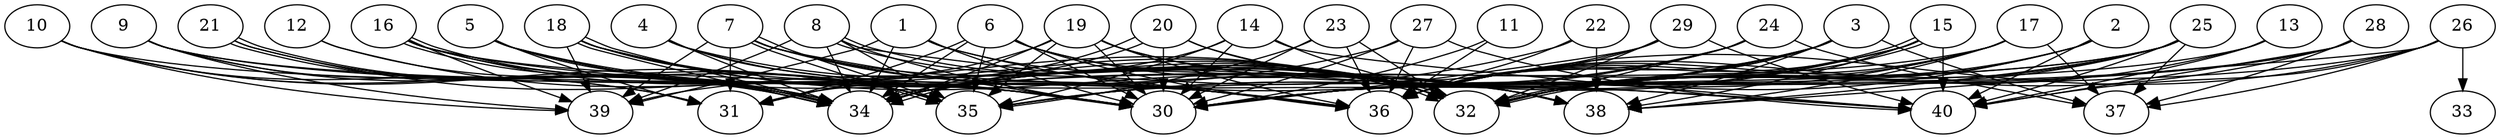 // DAG automatically generated by daggen at Thu Oct  3 14:06:48 2019
// ./daggen --dot -n 40 --ccr 0.4 --fat 0.9 --regular 0.9 --density 0.9 --mindata 5242880 --maxdata 52428800 
digraph G {
  1 [size="126873600", alpha="0.18", expect_size="50749440"] 
  1 -> 30 [size ="50749440"]
  1 -> 32 [size ="50749440"]
  1 -> 34 [size ="50749440"]
  1 -> 39 [size ="50749440"]
  1 -> 40 [size ="50749440"]
  2 [size="78707200", alpha="0.19", expect_size="31482880"] 
  2 -> 30 [size ="31482880"]
  2 -> 32 [size ="31482880"]
  2 -> 36 [size ="31482880"]
  2 -> 40 [size ="31482880"]
  3 [size="117186560", alpha="0.02", expect_size="46874624"] 
  3 -> 30 [size ="46874624"]
  3 -> 32 [size ="46874624"]
  3 -> 34 [size ="46874624"]
  3 -> 35 [size ="46874624"]
  3 -> 36 [size ="46874624"]
  3 -> 37 [size ="46874624"]
  3 -> 38 [size ="46874624"]
  4 [size="46786560", alpha="0.16", expect_size="18714624"] 
  4 -> 30 [size ="18714624"]
  4 -> 32 [size ="18714624"]
  4 -> 34 [size ="18714624"]
  4 -> 35 [size ="18714624"]
  5 [size="39848960", alpha="0.10", expect_size="15939584"] 
  5 -> 30 [size ="15939584"]
  5 -> 31 [size ="15939584"]
  5 -> 32 [size ="15939584"]
  5 -> 34 [size ="15939584"]
  5 -> 36 [size ="15939584"]
  6 [size="96373760", alpha="0.16", expect_size="38549504"] 
  6 -> 30 [size ="38549504"]
  6 -> 31 [size ="38549504"]
  6 -> 32 [size ="38549504"]
  6 -> 34 [size ="38549504"]
  6 -> 35 [size ="38549504"]
  6 -> 36 [size ="38549504"]
  6 -> 38 [size ="38549504"]
  7 [size="82944000", alpha="0.10", expect_size="33177600"] 
  7 -> 30 [size ="33177600"]
  7 -> 31 [size ="33177600"]
  7 -> 32 [size ="33177600"]
  7 -> 35 [size ="33177600"]
  7 -> 35 [size ="33177600"]
  7 -> 36 [size ="33177600"]
  7 -> 38 [size ="33177600"]
  7 -> 39 [size ="33177600"]
  8 [size="91673600", alpha="0.04", expect_size="36669440"] 
  8 -> 30 [size ="36669440"]
  8 -> 32 [size ="36669440"]
  8 -> 32 [size ="36669440"]
  8 -> 34 [size ="36669440"]
  8 -> 35 [size ="36669440"]
  8 -> 36 [size ="36669440"]
  8 -> 39 [size ="36669440"]
  9 [size="17431040", alpha="0.10", expect_size="6972416"] 
  9 -> 30 [size ="6972416"]
  9 -> 31 [size ="6972416"]
  9 -> 34 [size ="6972416"]
  9 -> 36 [size ="6972416"]
  9 -> 39 [size ="6972416"]
  10 [size="37370880", alpha="0.08", expect_size="14948352"] 
  10 -> 30 [size ="14948352"]
  10 -> 31 [size ="14948352"]
  10 -> 34 [size ="14948352"]
  10 -> 35 [size ="14948352"]
  10 -> 39 [size ="14948352"]
  11 [size="77509120", alpha="0.04", expect_size="31003648"] 
  11 -> 30 [size ="31003648"]
  11 -> 36 [size ="31003648"]
  12 [size="66524160", alpha="0.16", expect_size="26609664"] 
  12 -> 30 [size ="26609664"]
  12 -> 34 [size ="26609664"]
  13 [size="61304320", alpha="0.13", expect_size="24521728"] 
  13 -> 30 [size ="24521728"]
  13 -> 32 [size ="24521728"]
  13 -> 40 [size ="24521728"]
  14 [size="73282560", alpha="0.04", expect_size="29313024"] 
  14 -> 30 [size ="29313024"]
  14 -> 32 [size ="29313024"]
  14 -> 34 [size ="29313024"]
  14 -> 35 [size ="29313024"]
  14 -> 40 [size ="29313024"]
  15 [size="48844800", alpha="0.01", expect_size="19537920"] 
  15 -> 32 [size ="19537920"]
  15 -> 32 [size ="19537920"]
  15 -> 34 [size ="19537920"]
  15 -> 35 [size ="19537920"]
  15 -> 36 [size ="19537920"]
  15 -> 38 [size ="19537920"]
  15 -> 40 [size ="19537920"]
  16 [size="109570560", alpha="0.16", expect_size="43828224"] 
  16 -> 30 [size ="43828224"]
  16 -> 34 [size ="43828224"]
  16 -> 34 [size ="43828224"]
  16 -> 35 [size ="43828224"]
  16 -> 36 [size ="43828224"]
  16 -> 39 [size ="43828224"]
  16 -> 40 [size ="43828224"]
  17 [size="87203840", alpha="0.09", expect_size="34881536"] 
  17 -> 30 [size ="34881536"]
  17 -> 32 [size ="34881536"]
  17 -> 34 [size ="34881536"]
  17 -> 36 [size ="34881536"]
  17 -> 37 [size ="34881536"]
  17 -> 38 [size ="34881536"]
  18 [size="27299840", alpha="0.04", expect_size="10919936"] 
  18 -> 32 [size ="10919936"]
  18 -> 34 [size ="10919936"]
  18 -> 34 [size ="10919936"]
  18 -> 35 [size ="10919936"]
  18 -> 36 [size ="10919936"]
  18 -> 38 [size ="10919936"]
  18 -> 39 [size ="10919936"]
  19 [size="48445440", alpha="0.06", expect_size="19378176"] 
  19 -> 30 [size ="19378176"]
  19 -> 31 [size ="19378176"]
  19 -> 32 [size ="19378176"]
  19 -> 34 [size ="19378176"]
  19 -> 35 [size ="19378176"]
  19 -> 36 [size ="19378176"]
  19 -> 38 [size ="19378176"]
  20 [size="105164800", alpha="0.11", expect_size="42065920"] 
  20 -> 30 [size ="42065920"]
  20 -> 32 [size ="42065920"]
  20 -> 34 [size ="42065920"]
  20 -> 34 [size ="42065920"]
  20 -> 38 [size ="42065920"]
  21 [size="34065920", alpha="0.15", expect_size="13626368"] 
  21 -> 30 [size ="13626368"]
  21 -> 34 [size ="13626368"]
  21 -> 34 [size ="13626368"]
  21 -> 35 [size ="13626368"]
  22 [size="60572160", alpha="0.10", expect_size="24228864"] 
  22 -> 31 [size ="24228864"]
  22 -> 36 [size ="24228864"]
  22 -> 38 [size ="24228864"]
  23 [size="35031040", alpha="0.03", expect_size="14012416"] 
  23 -> 30 [size ="14012416"]
  23 -> 32 [size ="14012416"]
  23 -> 35 [size ="14012416"]
  23 -> 36 [size ="14012416"]
  24 [size="112499200", alpha="0.01", expect_size="44999680"] 
  24 -> 32 [size ="44999680"]
  24 -> 34 [size ="44999680"]
  24 -> 35 [size ="44999680"]
  24 -> 36 [size ="44999680"]
  24 -> 37 [size ="44999680"]
  25 [size="17543680", alpha="0.04", expect_size="7017472"] 
  25 -> 30 [size ="7017472"]
  25 -> 32 [size ="7017472"]
  25 -> 34 [size ="7017472"]
  25 -> 36 [size ="7017472"]
  25 -> 37 [size ="7017472"]
  25 -> 38 [size ="7017472"]
  25 -> 40 [size ="7017472"]
  26 [size="23196160", alpha="0.01", expect_size="9278464"] 
  26 -> 30 [size ="9278464"]
  26 -> 33 [size ="9278464"]
  26 -> 36 [size ="9278464"]
  26 -> 37 [size ="9278464"]
  26 -> 38 [size ="9278464"]
  26 -> 40 [size ="9278464"]
  27 [size="119413760", alpha="0.10", expect_size="47765504"] 
  27 -> 30 [size ="47765504"]
  27 -> 36 [size ="47765504"]
  27 -> 39 [size ="47765504"]
  27 -> 40 [size ="47765504"]
  28 [size="53821440", alpha="0.12", expect_size="21528576"] 
  28 -> 30 [size ="21528576"]
  28 -> 32 [size ="21528576"]
  28 -> 35 [size ="21528576"]
  28 -> 37 [size ="21528576"]
  28 -> 40 [size ="21528576"]
  29 [size="75507200", alpha="0.15", expect_size="30202880"] 
  29 -> 30 [size ="30202880"]
  29 -> 32 [size ="30202880"]
  29 -> 34 [size ="30202880"]
  29 -> 36 [size ="30202880"]
  29 -> 40 [size ="30202880"]
  30 [size="112330240", alpha="0.02", expect_size="44932096"] 
  31 [size="58613760", alpha="0.00", expect_size="23445504"] 
  32 [size="28126720", alpha="0.07", expect_size="11250688"] 
  33 [size="86469120", alpha="0.02", expect_size="34587648"] 
  34 [size="101793280", alpha="0.08", expect_size="40717312"] 
  35 [size="107776000", alpha="0.19", expect_size="43110400"] 
  36 [size="13199360", alpha="0.07", expect_size="5279744"] 
  37 [size="19292160", alpha="0.08", expect_size="7716864"] 
  38 [size="77931520", alpha="0.10", expect_size="31172608"] 
  39 [size="31754240", alpha="0.19", expect_size="12701696"] 
  40 [size="121016320", alpha="0.04", expect_size="48406528"] 
}
